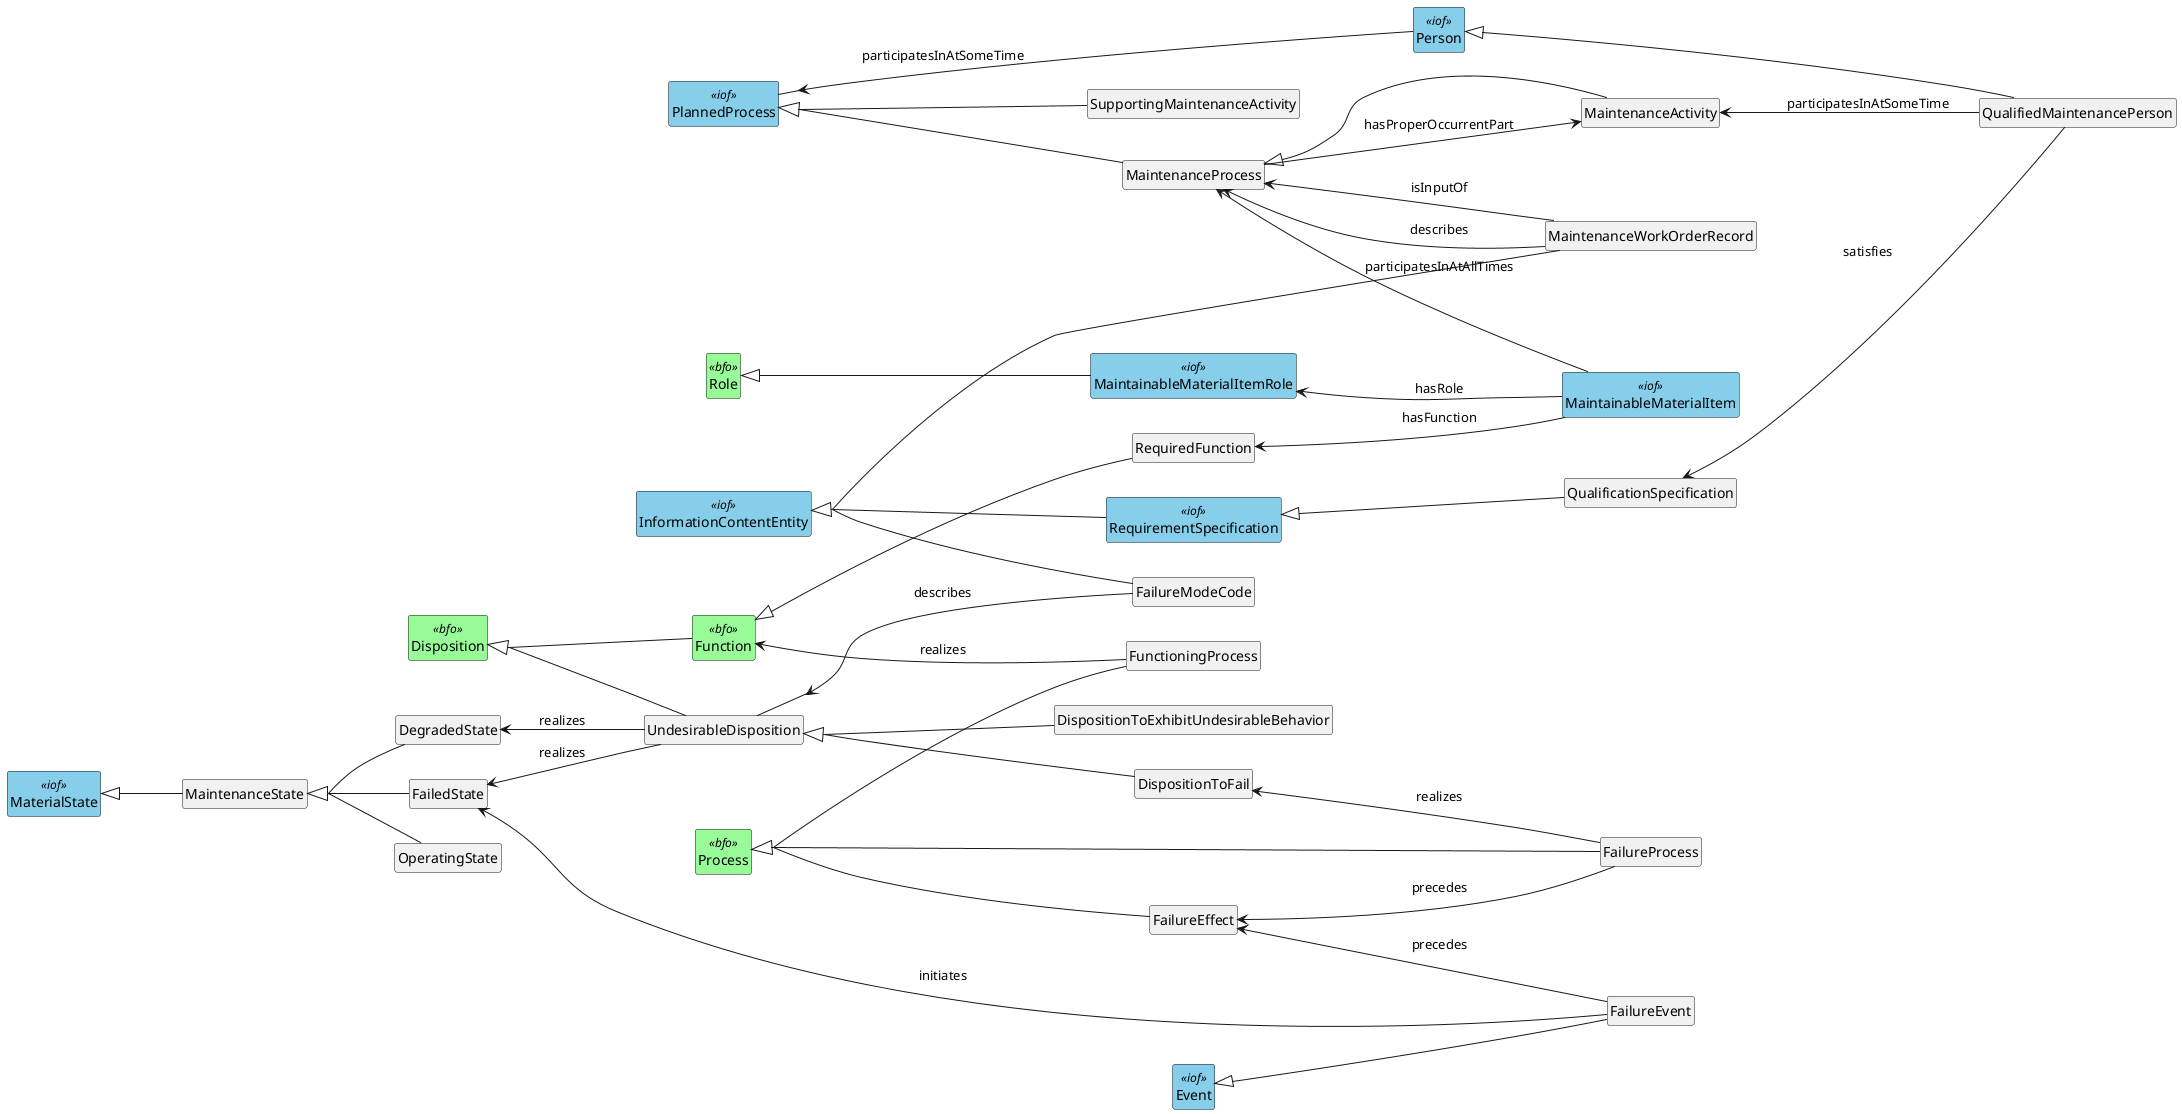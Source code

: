 @startuml

left to right direction
skinparam ranksep 0.5
hide empty members
hide circle
skinparam groupInheritance 2
skinparam class {
  BackgroundColor<<iof>> SkyBlue
  BackgroundColor<<bfo>> PaleGreen
}

class DegradedState
class Disposition <<bfo>>
class DispositionToExhibitUndesirableBehavior
class DispositionToFail
class Event <<iof>>
class FailedState
class FailureEffect
class FailureEvent
class FailureModeCode
class FailureProcess
class Function <<bfo>>
class FunctioningProcess
class InformationContentEntity <<iof>>
class MaintainableMaterialItem <<iof>>
class MaintainableMaterialItemRole <<iof>>
class MaintenanceActivity
class MaintenanceProcess
class MaintenanceState
class MaintenanceWorkOrderRecord
class MaterialState <<iof>>
class OperatingState
class Person <<iof>>
class PlannedProcess <<iof>>
class Process <<bfo>>
class QualificationSpecification
class QualifiedMaintenancePerson
class RequiredFunction
class RequirementSpecification <<iof>>
class Role <<bfo>>
class SupportingMaintenanceActivity
class UndesirableDisposition

DegradedState                            -u-|> MaintenanceState
DispositionToExhibitUndesirableBehavior  -u-|> UndesirableDisposition
DispositionToFail                        -u-|> UndesirableDisposition
FailedState                              -u-|> MaintenanceState
FailureEffect                            -u-|> Process
FailureEvent                             -u->  FailedState                  : initiates
FailureEvent                             -u->  FailureEffect                : precedes
FailureEvent                             -u-|> Event
FailureModeCode                          -u->  UndesirableDisposition       : describes
FailureModeCode                          -u-|> InformationContentEntity
FailureProcess                           -u->  DispositionToFail            : realizes
FailureProcess                           -u->  FailureEffect                : precedes
FailureProcess                           -u-|> Process
Function                                 -u-|> Disposition
FunctioningProcess                       -u->  Function                     : realizes
FunctioningProcess                       -u-|> Process
MaintainableMaterialItem                 -u->  MaintainableMaterialItemRole : hasRole
MaintainableMaterialItem                 -u->  MaintenanceProcess           : participatesInAtAllTimes
MaintainableMaterialItem                 -u->  RequiredFunction             : hasFunction
MaintainableMaterialItemRole             -u-|> Role
MaintenanceActivity                      -u-|> MaintenanceProcess
MaintenanceProcess                       -u->  MaintenanceActivity          : hasProperOccurrentPart
MaintenanceProcess                       -u-|> PlannedProcess
MaintenanceState                         -u-|> MaterialState
MaintenanceWorkOrderRecord               -u->  MaintenanceProcess           : describes
MaintenanceWorkOrderRecord               -u->  MaintenanceProcess           : isInputOf
MaintenanceWorkOrderRecord               -u-|> InformationContentEntity
OperatingState                           -u-|> MaintenanceState
Person                                   -u->  PlannedProcess               : participatesInAtSomeTime
QualificationSpecification               -u-|> RequirementSpecification
QualifiedMaintenancePerson               -u->  MaintenanceActivity          : participatesInAtSomeTime
QualifiedMaintenancePerson               -u->  QualificationSpecification   : satisfies
QualifiedMaintenancePerson               -u-|> Person
RequiredFunction                         -u-|> Function
RequirementSpecification                 -u-|> InformationContentEntity
SupportingMaintenanceActivity            -u-|> PlannedProcess
UndesirableDisposition                   -u->  DegradedState                : realizes
UndesirableDisposition                   -u->  FailedState                  : realizes
UndesirableDisposition                   -u-|> Disposition

@enduml
